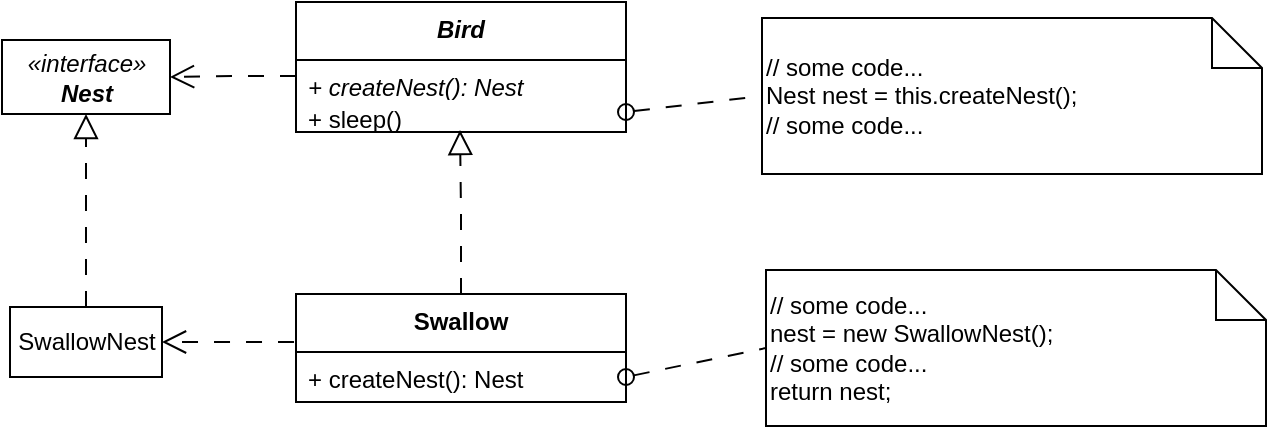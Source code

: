<mxfile version="20.8.13" type="device"><diagram id="C5RBs43oDa-KdzZeNtuy" name="Page-1"><mxGraphModel dx="1194" dy="688" grid="0" gridSize="10" guides="1" tooltips="1" connect="1" arrows="1" fold="1" page="1" pageScale="1" pageWidth="827" pageHeight="1169" math="0" shadow="0"><root><mxCell id="WIyWlLk6GJQsqaUBKTNV-0"/><mxCell id="WIyWlLk6GJQsqaUBKTNV-1" parent="WIyWlLk6GJQsqaUBKTNV-0"/><mxCell id="hzo_TGVIDgafTTq2jEPT-59" value="SwallowNest" style="html=1;" parent="WIyWlLk6GJQsqaUBKTNV-1" vertex="1"><mxGeometry x="97" y="330.5" width="76" height="35" as="geometry"/></mxCell><mxCell id="kusxtE2EhlwemqQMvcZW-3" value="&lt;i&gt;«interface»&lt;br&gt;&lt;b&gt;Nest&lt;/b&gt;&lt;/i&gt;" style="html=1;" parent="WIyWlLk6GJQsqaUBKTNV-1" vertex="1"><mxGeometry x="93" y="197" width="84" height="37" as="geometry"/></mxCell><mxCell id="kusxtE2EhlwemqQMvcZW-4" value="" style="html=1;verticalAlign=bottom;labelBackgroundColor=none;startArrow=oval;startFill=0;startSize=8;endArrow=none;rounded=0;dashed=1;dashPattern=8 8;exitX=1;exitY=0.5;exitDx=0;exitDy=0;entryX=0;entryY=0.5;entryDx=0;entryDy=0;entryPerimeter=0;" parent="WIyWlLk6GJQsqaUBKTNV-1" source="KeTB2x-u-kuUVaQD-A1W-3" target="kusxtE2EhlwemqQMvcZW-5" edge="1"><mxGeometry x="-0.055" y="19" relative="1" as="geometry"><mxPoint x="231.952" y="366.99" as="sourcePoint"/><mxPoint x="169" y="591" as="targetPoint"/><mxPoint x="-1" as="offset"/></mxGeometry></mxCell><mxCell id="kusxtE2EhlwemqQMvcZW-5" value="&lt;div style=&quot;border-color: var(--border-color);&quot;&gt;// some code...&lt;br style=&quot;border-color: var(--border-color);&quot;&gt;&lt;/div&gt;&lt;div style=&quot;border-color: var(--border-color);&quot;&gt;Nest nest = this.createNest();&lt;br&gt;&lt;/div&gt;&lt;div style=&quot;border-color: var(--border-color);&quot;&gt;// some code...&lt;/div&gt;" style="shape=note2;boundedLbl=1;whiteSpace=wrap;html=1;size=25;verticalAlign=middle;align=left;labelPosition=center;verticalLabelPosition=middle;" parent="WIyWlLk6GJQsqaUBKTNV-1" vertex="1"><mxGeometry x="473" y="186" width="250" height="78" as="geometry"/></mxCell><mxCell id="kusxtE2EhlwemqQMvcZW-7" value="" style="endArrow=block;endSize=10;endFill=0;shadow=0;strokeWidth=1;rounded=0;edgeStyle=elbowEdgeStyle;elbow=vertical;entryX=0.497;entryY=0.95;entryDx=0;entryDy=0;exitX=0.5;exitY=0;exitDx=0;exitDy=0;dashed=1;dashPattern=8 8;labelBackgroundColor=none;fontColor=default;entryPerimeter=0;" parent="WIyWlLk6GJQsqaUBKTNV-1" source="KeTB2x-u-kuUVaQD-A1W-4" target="KeTB2x-u-kuUVaQD-A1W-3" edge="1"><mxGeometry width="160" relative="1" as="geometry"><mxPoint x="497" y="492.5" as="sourcePoint"/><mxPoint x="497" y="397" as="targetPoint"/></mxGeometry></mxCell><mxCell id="kusxtE2EhlwemqQMvcZW-8" value="" style="endArrow=block;endSize=10;endFill=0;shadow=0;strokeWidth=1;rounded=0;edgeStyle=elbowEdgeStyle;elbow=vertical;entryX=0.5;entryY=1;entryDx=0;entryDy=0;dashed=1;dashPattern=8 8;labelBackgroundColor=none;fontColor=default;" parent="WIyWlLk6GJQsqaUBKTNV-1" source="hzo_TGVIDgafTTq2jEPT-59" target="kusxtE2EhlwemqQMvcZW-3" edge="1"><mxGeometry width="160" relative="1" as="geometry"><mxPoint x="-57.5" y="329" as="sourcePoint"/><mxPoint x="-57.5" y="233.5" as="targetPoint"/></mxGeometry></mxCell><mxCell id="kusxtE2EhlwemqQMvcZW-9" style="edgeStyle=orthogonalEdgeStyle;rounded=0;orthogonalLoop=1;jettySize=auto;html=1;dashed=1;dashPattern=8 8;endSize=10;endArrow=open;endFill=0;entryX=1;entryY=0.5;entryDx=0;entryDy=0;exitX=-0.006;exitY=-0.2;exitDx=0;exitDy=0;exitPerimeter=0;" parent="WIyWlLk6GJQsqaUBKTNV-1" source="KeTB2x-u-kuUVaQD-A1W-5" target="hzo_TGVIDgafTTq2jEPT-59" edge="1"><mxGeometry relative="1" as="geometry"><mxPoint x="574" y="558.5" as="sourcePoint"/><mxPoint x="699.5" y="533" as="targetPoint"/></mxGeometry></mxCell><mxCell id="KeTB2x-u-kuUVaQD-A1W-0" value="Bird" style="swimlane;fontStyle=3;align=center;verticalAlign=top;childLayout=stackLayout;horizontal=1;startSize=29;horizontalStack=0;resizeParent=1;resizeParentMax=0;resizeLast=0;collapsible=1;marginBottom=0;" vertex="1" parent="WIyWlLk6GJQsqaUBKTNV-1"><mxGeometry x="240" y="178" width="165" height="65" as="geometry"/></mxCell><mxCell id="KeTB2x-u-kuUVaQD-A1W-1" value="+ createNest(): Nest" style="text;strokeColor=none;fillColor=none;align=left;verticalAlign=top;spacingLeft=4;spacingRight=4;overflow=hidden;rotatable=0;points=[[0,0.5],[1,0.5]];portConstraint=eastwest;fontStyle=2" vertex="1" parent="KeTB2x-u-kuUVaQD-A1W-0"><mxGeometry y="29" width="165" height="16" as="geometry"/></mxCell><mxCell id="KeTB2x-u-kuUVaQD-A1W-3" value="+ sleep()" style="text;strokeColor=none;fillColor=none;align=left;verticalAlign=top;spacingLeft=4;spacingRight=4;overflow=hidden;rotatable=0;points=[[0,0.5],[1,0.5]];portConstraint=eastwest;" vertex="1" parent="KeTB2x-u-kuUVaQD-A1W-0"><mxGeometry y="45" width="165" height="20" as="geometry"/></mxCell><mxCell id="KeTB2x-u-kuUVaQD-A1W-4" value="Swallow" style="swimlane;fontStyle=1;align=center;verticalAlign=top;childLayout=stackLayout;horizontal=1;startSize=29;horizontalStack=0;resizeParent=1;resizeParentMax=0;resizeLast=0;collapsible=1;marginBottom=0;" vertex="1" parent="WIyWlLk6GJQsqaUBKTNV-1"><mxGeometry x="240" y="324" width="165" height="54" as="geometry"/></mxCell><mxCell id="KeTB2x-u-kuUVaQD-A1W-5" value="+ createNest(): Nest" style="text;strokeColor=none;fillColor=none;align=left;verticalAlign=top;spacingLeft=4;spacingRight=4;overflow=hidden;rotatable=0;points=[[0,0.5],[1,0.5]];portConstraint=eastwest;fontStyle=0" vertex="1" parent="KeTB2x-u-kuUVaQD-A1W-4"><mxGeometry y="29" width="165" height="25" as="geometry"/></mxCell><mxCell id="KeTB2x-u-kuUVaQD-A1W-7" value="&lt;div style=&quot;border-color: var(--border-color);&quot;&gt;// some code...&lt;br style=&quot;border-color: var(--border-color);&quot;&gt;&lt;/div&gt;&lt;div style=&quot;border-color: var(--border-color);&quot;&gt;nest = new SwallowNest();&lt;br&gt;&lt;/div&gt;&lt;div style=&quot;border-color: var(--border-color);&quot;&gt;// some code...&lt;/div&gt;&lt;div style=&quot;border-color: var(--border-color);&quot;&gt;return nest;&lt;/div&gt;" style="shape=note2;boundedLbl=1;whiteSpace=wrap;html=1;size=25;verticalAlign=middle;align=left;labelPosition=center;verticalLabelPosition=middle;" vertex="1" parent="WIyWlLk6GJQsqaUBKTNV-1"><mxGeometry x="475" y="312" width="250" height="78" as="geometry"/></mxCell><mxCell id="KeTB2x-u-kuUVaQD-A1W-9" style="edgeStyle=orthogonalEdgeStyle;rounded=0;orthogonalLoop=1;jettySize=auto;html=1;dashed=1;dashPattern=8 8;endSize=10;endArrow=open;endFill=0;entryX=1;entryY=0.5;entryDx=0;entryDy=0;exitX=0;exitY=0.5;exitDx=0;exitDy=0;" edge="1" parent="WIyWlLk6GJQsqaUBKTNV-1" source="KeTB2x-u-kuUVaQD-A1W-1" target="kusxtE2EhlwemqQMvcZW-3"><mxGeometry relative="1" as="geometry"><mxPoint x="249.01" y="358" as="sourcePoint"/><mxPoint x="183" y="358" as="targetPoint"/></mxGeometry></mxCell><mxCell id="KeTB2x-u-kuUVaQD-A1W-10" value="" style="html=1;verticalAlign=bottom;labelBackgroundColor=none;startArrow=oval;startFill=0;startSize=8;endArrow=none;rounded=0;dashed=1;dashPattern=8 8;exitX=1;exitY=0.5;exitDx=0;exitDy=0;entryX=0;entryY=0.5;entryDx=0;entryDy=0;entryPerimeter=0;" edge="1" parent="WIyWlLk6GJQsqaUBKTNV-1" source="KeTB2x-u-kuUVaQD-A1W-5" target="KeTB2x-u-kuUVaQD-A1W-7"><mxGeometry x="-0.055" y="19" relative="1" as="geometry"><mxPoint x="415" y="243" as="sourcePoint"/><mxPoint x="483" y="235" as="targetPoint"/><mxPoint x="-1" as="offset"/></mxGeometry></mxCell></root></mxGraphModel></diagram></mxfile>